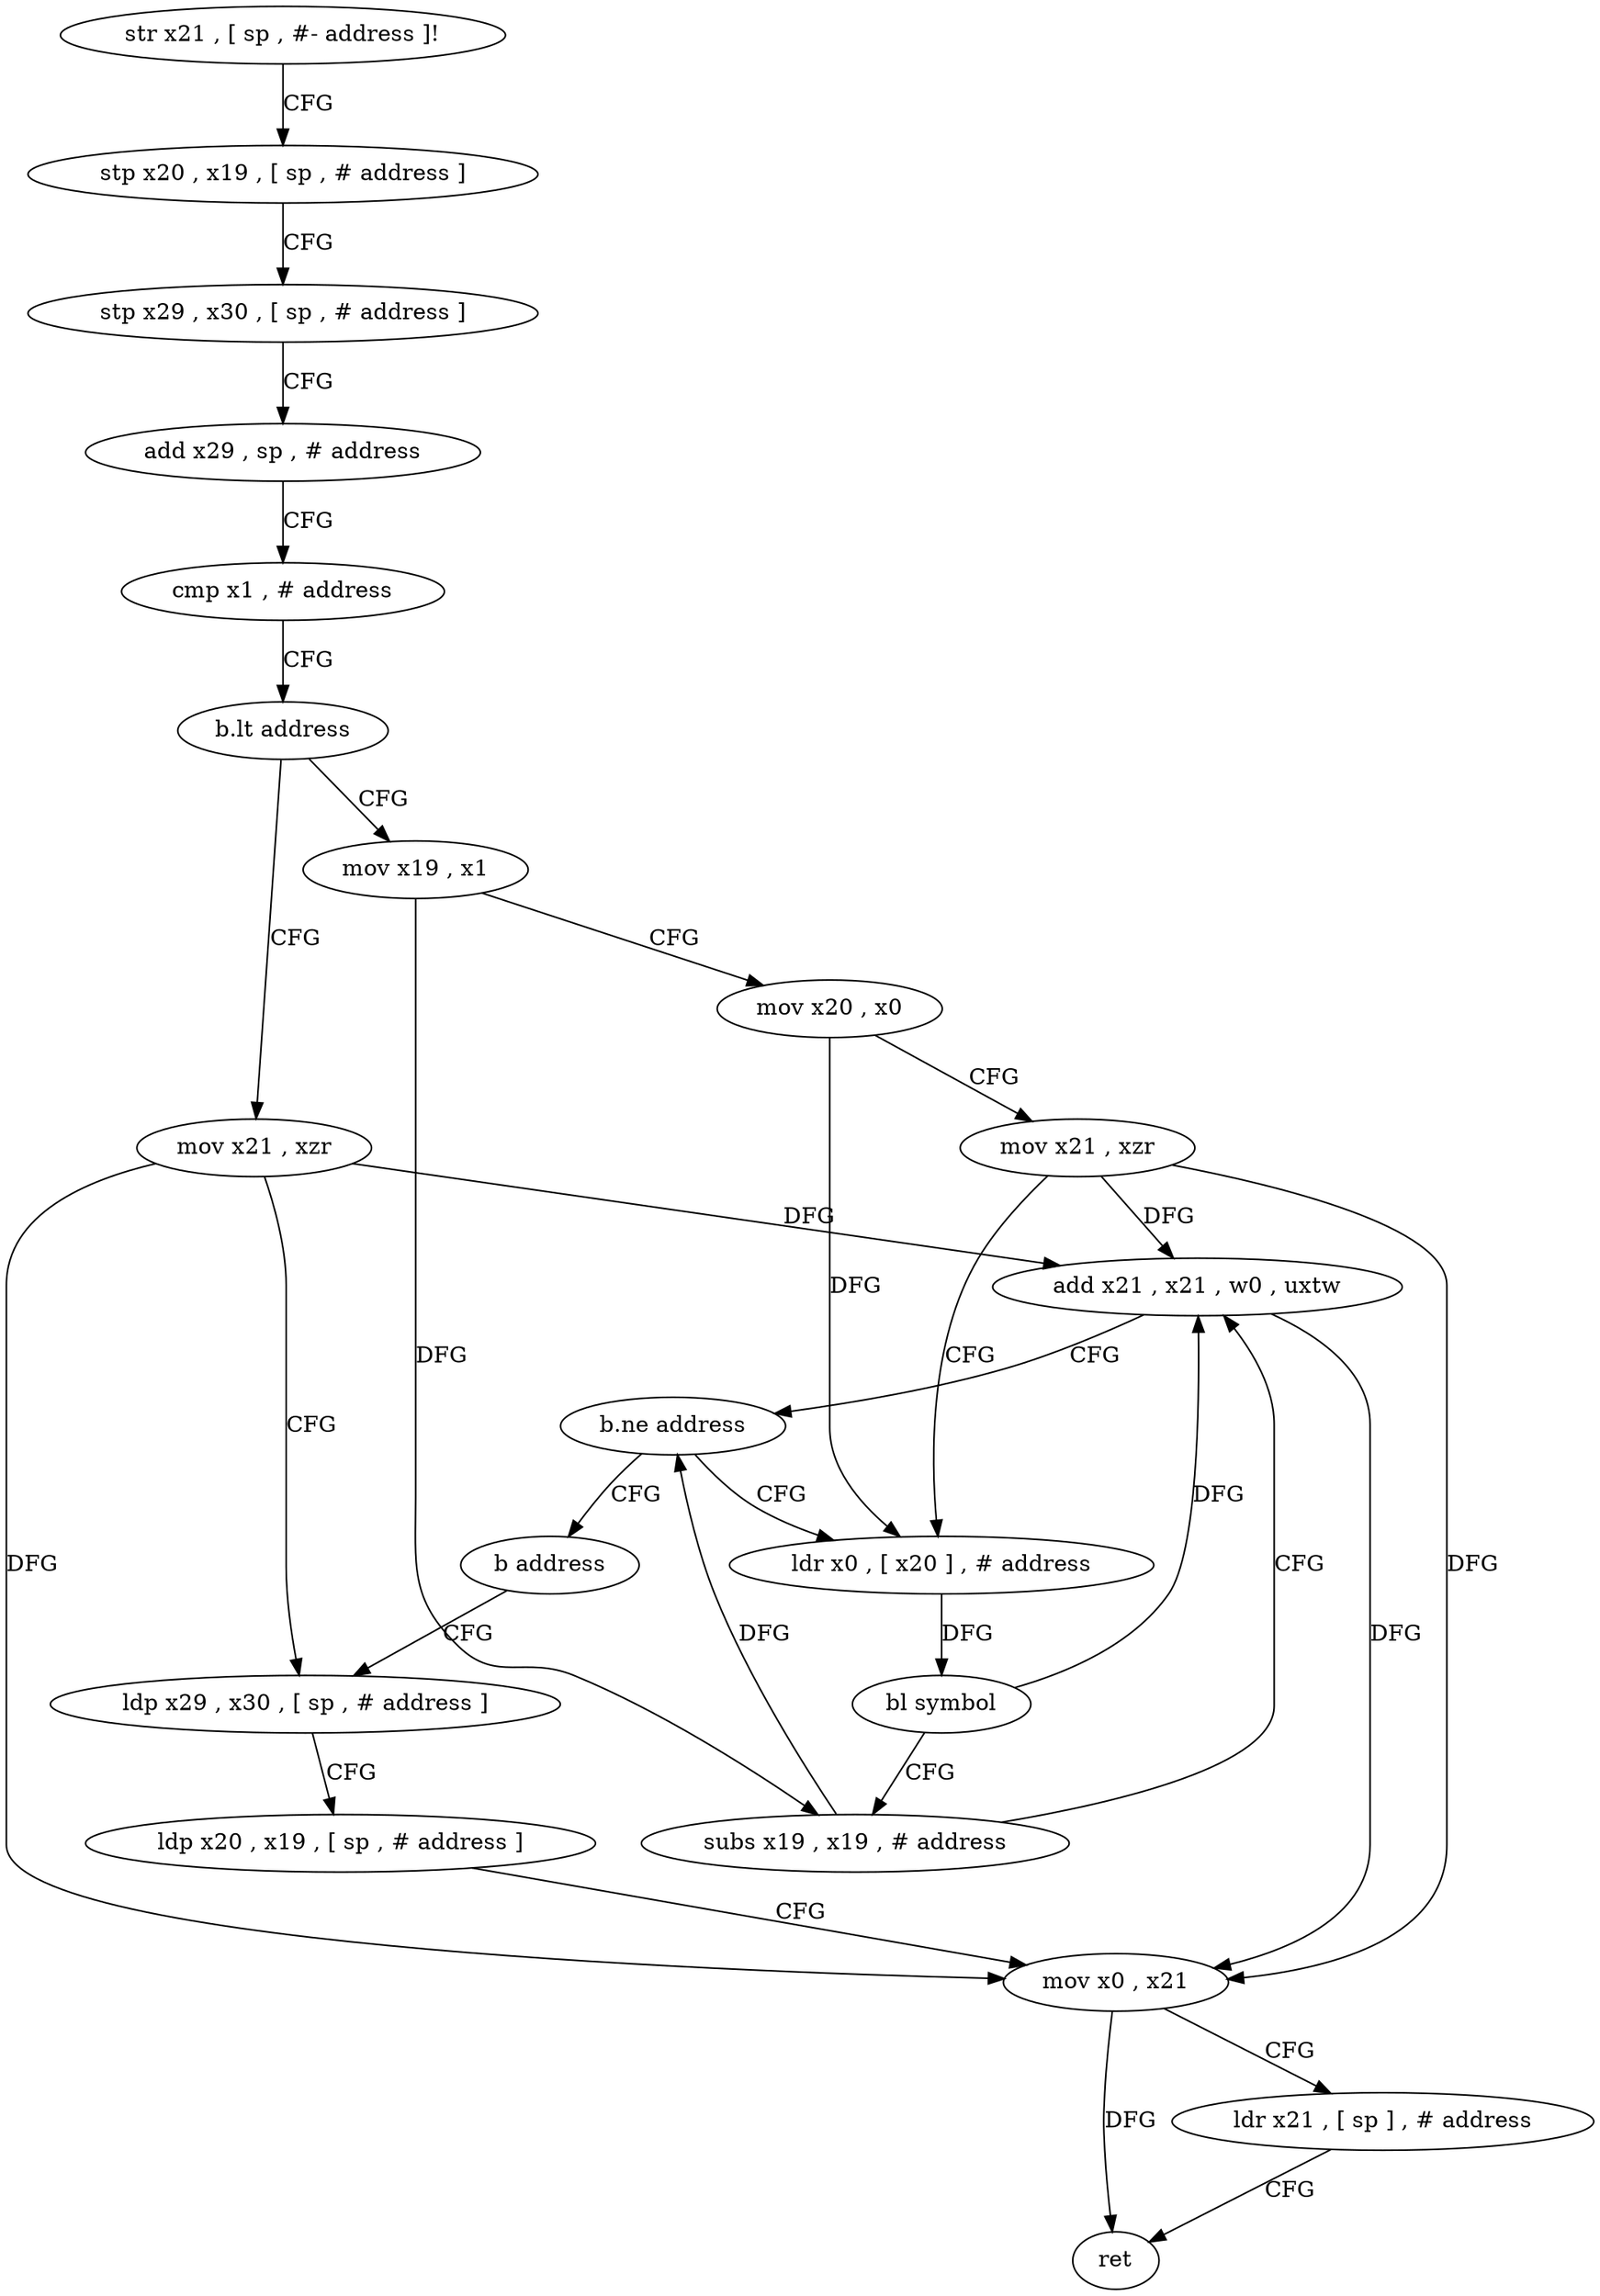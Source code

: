 digraph "func" {
"4238236" [label = "str x21 , [ sp , #- address ]!" ]
"4238240" [label = "stp x20 , x19 , [ sp , # address ]" ]
"4238244" [label = "stp x29 , x30 , [ sp , # address ]" ]
"4238248" [label = "add x29 , sp , # address" ]
"4238252" [label = "cmp x1 , # address" ]
"4238256" [label = "b.lt address" ]
"4238296" [label = "mov x21 , xzr" ]
"4238260" [label = "mov x19 , x1" ]
"4238300" [label = "ldp x29 , x30 , [ sp , # address ]" ]
"4238264" [label = "mov x20 , x0" ]
"4238268" [label = "mov x21 , xzr" ]
"4238272" [label = "ldr x0 , [ x20 ] , # address" ]
"4238276" [label = "bl symbol" ]
"4238280" [label = "subs x19 , x19 , # address" ]
"4238284" [label = "add x21 , x21 , w0 , uxtw" ]
"4238288" [label = "b.ne address" ]
"4238292" [label = "b address" ]
"4238304" [label = "ldp x20 , x19 , [ sp , # address ]" ]
"4238308" [label = "mov x0 , x21" ]
"4238312" [label = "ldr x21 , [ sp ] , # address" ]
"4238316" [label = "ret" ]
"4238236" -> "4238240" [ label = "CFG" ]
"4238240" -> "4238244" [ label = "CFG" ]
"4238244" -> "4238248" [ label = "CFG" ]
"4238248" -> "4238252" [ label = "CFG" ]
"4238252" -> "4238256" [ label = "CFG" ]
"4238256" -> "4238296" [ label = "CFG" ]
"4238256" -> "4238260" [ label = "CFG" ]
"4238296" -> "4238300" [ label = "CFG" ]
"4238296" -> "4238308" [ label = "DFG" ]
"4238296" -> "4238284" [ label = "DFG" ]
"4238260" -> "4238264" [ label = "CFG" ]
"4238260" -> "4238280" [ label = "DFG" ]
"4238300" -> "4238304" [ label = "CFG" ]
"4238264" -> "4238268" [ label = "CFG" ]
"4238264" -> "4238272" [ label = "DFG" ]
"4238268" -> "4238272" [ label = "CFG" ]
"4238268" -> "4238308" [ label = "DFG" ]
"4238268" -> "4238284" [ label = "DFG" ]
"4238272" -> "4238276" [ label = "DFG" ]
"4238276" -> "4238280" [ label = "CFG" ]
"4238276" -> "4238284" [ label = "DFG" ]
"4238280" -> "4238284" [ label = "CFG" ]
"4238280" -> "4238288" [ label = "DFG" ]
"4238284" -> "4238288" [ label = "CFG" ]
"4238284" -> "4238308" [ label = "DFG" ]
"4238288" -> "4238272" [ label = "CFG" ]
"4238288" -> "4238292" [ label = "CFG" ]
"4238292" -> "4238300" [ label = "CFG" ]
"4238304" -> "4238308" [ label = "CFG" ]
"4238308" -> "4238312" [ label = "CFG" ]
"4238308" -> "4238316" [ label = "DFG" ]
"4238312" -> "4238316" [ label = "CFG" ]
}
